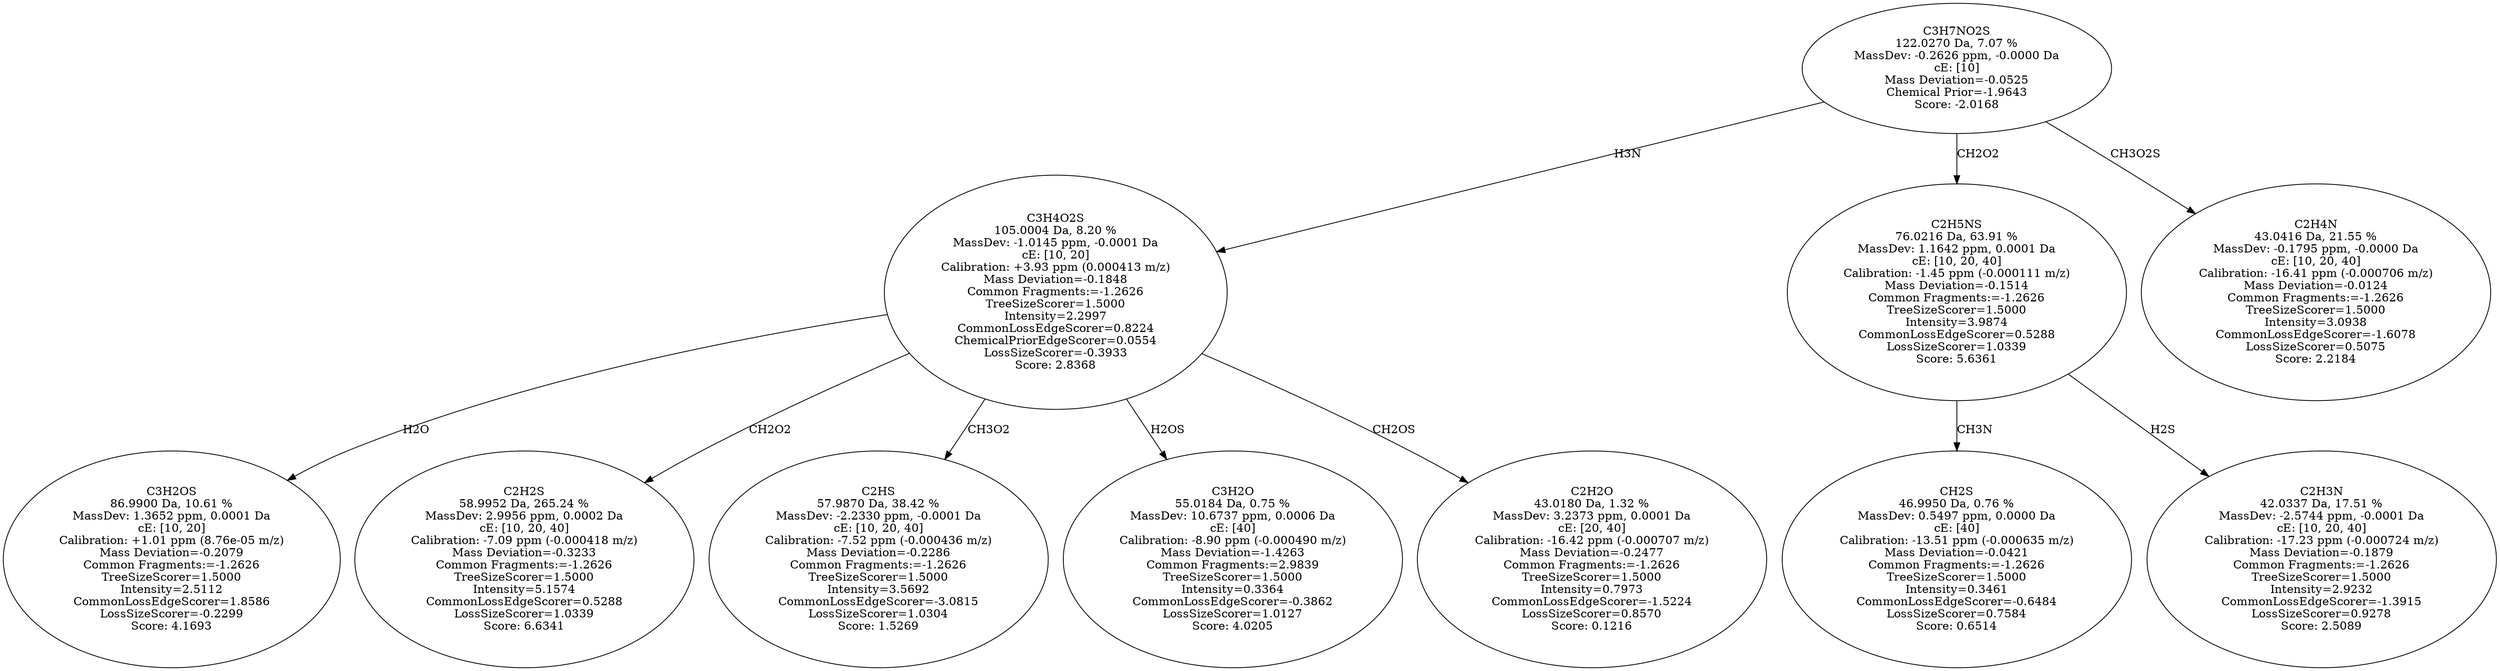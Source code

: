 strict digraph {
v1 [label="C3H2OS\n86.9900 Da, 10.61 %\nMassDev: 1.3652 ppm, 0.0001 Da\ncE: [10, 20]\nCalibration: +1.01 ppm (8.76e-05 m/z)\nMass Deviation=-0.2079\nCommon Fragments:=-1.2626\nTreeSizeScorer=1.5000\nIntensity=2.5112\nCommonLossEdgeScorer=1.8586\nLossSizeScorer=-0.2299\nScore: 4.1693"];
v2 [label="C2H2S\n58.9952 Da, 265.24 %\nMassDev: 2.9956 ppm, 0.0002 Da\ncE: [10, 20, 40]\nCalibration: -7.09 ppm (-0.000418 m/z)\nMass Deviation=-0.3233\nCommon Fragments:=-1.2626\nTreeSizeScorer=1.5000\nIntensity=5.1574\nCommonLossEdgeScorer=0.5288\nLossSizeScorer=1.0339\nScore: 6.6341"];
v3 [label="C2HS\n57.9870 Da, 38.42 %\nMassDev: -2.2330 ppm, -0.0001 Da\ncE: [10, 20, 40]\nCalibration: -7.52 ppm (-0.000436 m/z)\nMass Deviation=-0.2286\nCommon Fragments:=-1.2626\nTreeSizeScorer=1.5000\nIntensity=3.5692\nCommonLossEdgeScorer=-3.0815\nLossSizeScorer=1.0304\nScore: 1.5269"];
v4 [label="C3H2O\n55.0184 Da, 0.75 %\nMassDev: 10.6737 ppm, 0.0006 Da\ncE: [40]\nCalibration: -8.90 ppm (-0.000490 m/z)\nMass Deviation=-1.4263\nCommon Fragments:=2.9839\nTreeSizeScorer=1.5000\nIntensity=0.3364\nCommonLossEdgeScorer=-0.3862\nLossSizeScorer=1.0127\nScore: 4.0205"];
v5 [label="C2H2O\n43.0180 Da, 1.32 %\nMassDev: 3.2373 ppm, 0.0001 Da\ncE: [20, 40]\nCalibration: -16.42 ppm (-0.000707 m/z)\nMass Deviation=-0.2477\nCommon Fragments:=-1.2626\nTreeSizeScorer=1.5000\nIntensity=0.7973\nCommonLossEdgeScorer=-1.5224\nLossSizeScorer=0.8570\nScore: 0.1216"];
v6 [label="C3H4O2S\n105.0004 Da, 8.20 %\nMassDev: -1.0145 ppm, -0.0001 Da\ncE: [10, 20]\nCalibration: +3.93 ppm (0.000413 m/z)\nMass Deviation=-0.1848\nCommon Fragments:=-1.2626\nTreeSizeScorer=1.5000\nIntensity=2.2997\nCommonLossEdgeScorer=0.8224\nChemicalPriorEdgeScorer=0.0554\nLossSizeScorer=-0.3933\nScore: 2.8368"];
v7 [label="CH2S\n46.9950 Da, 0.76 %\nMassDev: 0.5497 ppm, 0.0000 Da\ncE: [40]\nCalibration: -13.51 ppm (-0.000635 m/z)\nMass Deviation=-0.0421\nCommon Fragments:=-1.2626\nTreeSizeScorer=1.5000\nIntensity=0.3461\nCommonLossEdgeScorer=-0.6484\nLossSizeScorer=0.7584\nScore: 0.6514"];
v8 [label="C2H3N\n42.0337 Da, 17.51 %\nMassDev: -2.5744 ppm, -0.0001 Da\ncE: [10, 20, 40]\nCalibration: -17.23 ppm (-0.000724 m/z)\nMass Deviation=-0.1879\nCommon Fragments:=-1.2626\nTreeSizeScorer=1.5000\nIntensity=2.9232\nCommonLossEdgeScorer=-1.3915\nLossSizeScorer=0.9278\nScore: 2.5089"];
v9 [label="C2H5NS\n76.0216 Da, 63.91 %\nMassDev: 1.1642 ppm, 0.0001 Da\ncE: [10, 20, 40]\nCalibration: -1.45 ppm (-0.000111 m/z)\nMass Deviation=-0.1514\nCommon Fragments:=-1.2626\nTreeSizeScorer=1.5000\nIntensity=3.9874\nCommonLossEdgeScorer=0.5288\nLossSizeScorer=1.0339\nScore: 5.6361"];
v10 [label="C2H4N\n43.0416 Da, 21.55 %\nMassDev: -0.1795 ppm, -0.0000 Da\ncE: [10, 20, 40]\nCalibration: -16.41 ppm (-0.000706 m/z)\nMass Deviation=-0.0124\nCommon Fragments:=-1.2626\nTreeSizeScorer=1.5000\nIntensity=3.0938\nCommonLossEdgeScorer=-1.6078\nLossSizeScorer=0.5075\nScore: 2.2184"];
v11 [label="C3H7NO2S\n122.0270 Da, 7.07 %\nMassDev: -0.2626 ppm, -0.0000 Da\ncE: [10]\nMass Deviation=-0.0525\nChemical Prior=-1.9643\nScore: -2.0168"];
v6 -> v1 [label="H2O"];
v6 -> v2 [label="CH2O2"];
v6 -> v3 [label="CH3O2"];
v6 -> v4 [label="H2OS"];
v6 -> v5 [label="CH2OS"];
v11 -> v6 [label="H3N"];
v9 -> v7 [label="CH3N"];
v9 -> v8 [label="H2S"];
v11 -> v9 [label="CH2O2"];
v11 -> v10 [label="CH3O2S"];
}